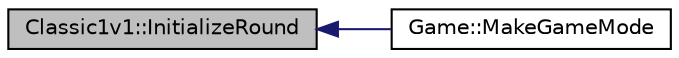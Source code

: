 digraph G
{
  edge [fontname="Helvetica",fontsize="10",labelfontname="Helvetica",labelfontsize="10"];
  node [fontname="Helvetica",fontsize="10",shape=record];
  rankdir="LR";
  Node1 [label="Classic1v1::InitializeRound",height=0.2,width=0.4,color="black", fillcolor="grey75", style="filled" fontcolor="black"];
  Node1 -> Node2 [dir="back",color="midnightblue",fontsize="10",style="solid",fontname="Helvetica"];
  Node2 [label="Game::MakeGameMode",height=0.2,width=0.4,color="black", fillcolor="white", style="filled",URL="$namespace_game.html#a20caed2af94cb7f28ee1bee65f6ac4b9"];
}
